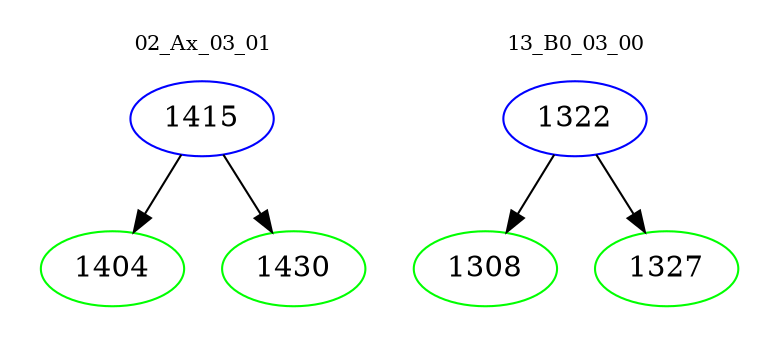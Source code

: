 digraph{
subgraph cluster_0 {
color = white
label = "02_Ax_03_01";
fontsize=10;
T0_1415 [label="1415", color="blue"]
T0_1415 -> T0_1404 [color="black"]
T0_1404 [label="1404", color="green"]
T0_1415 -> T0_1430 [color="black"]
T0_1430 [label="1430", color="green"]
}
subgraph cluster_1 {
color = white
label = "13_B0_03_00";
fontsize=10;
T1_1322 [label="1322", color="blue"]
T1_1322 -> T1_1308 [color="black"]
T1_1308 [label="1308", color="green"]
T1_1322 -> T1_1327 [color="black"]
T1_1327 [label="1327", color="green"]
}
}
